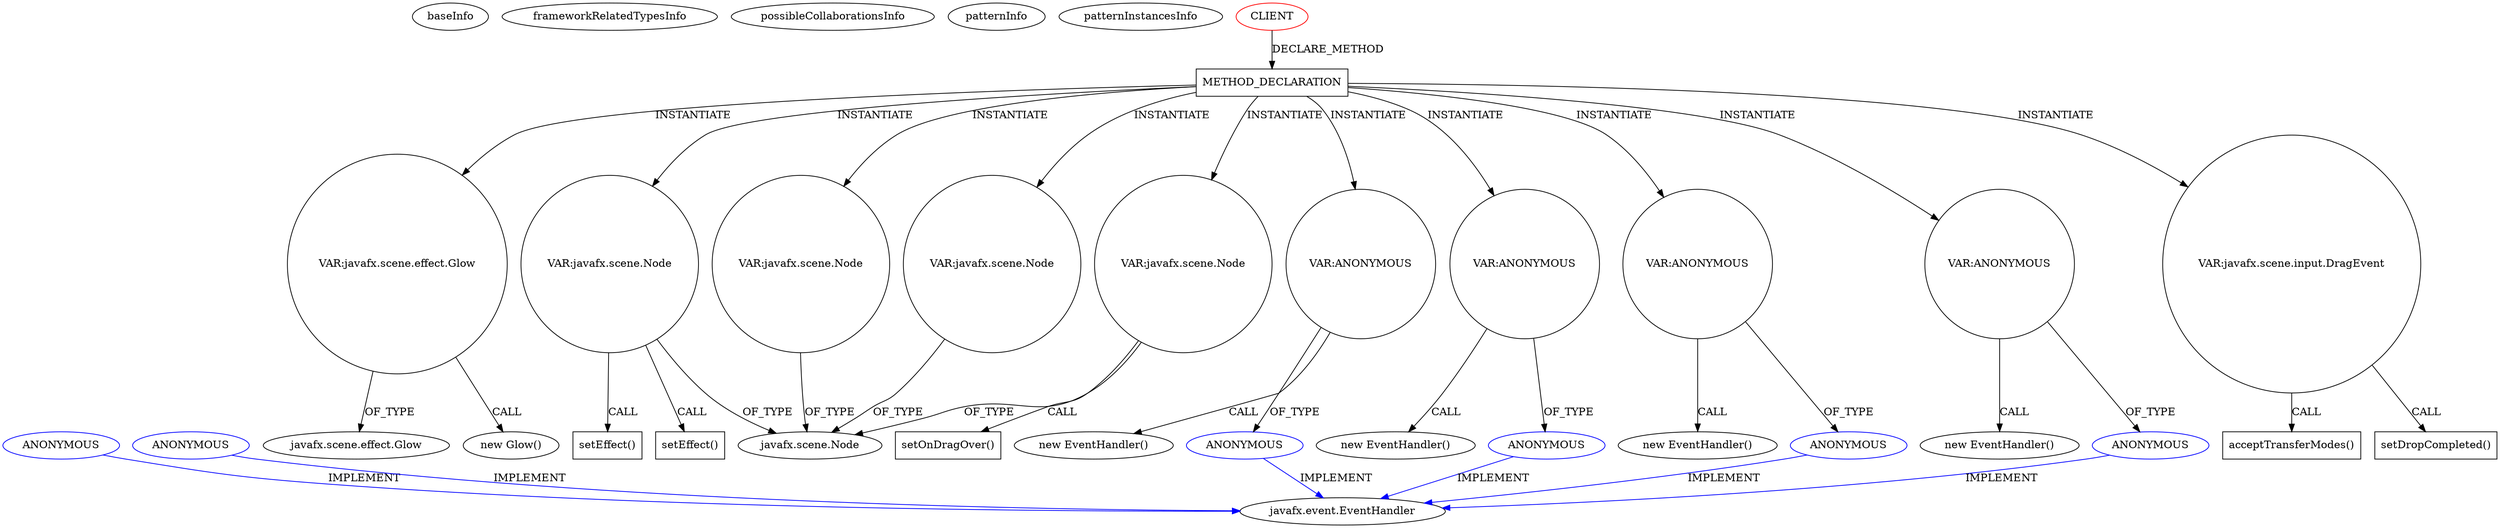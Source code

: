 digraph {
baseInfo[graphId=3670,category="pattern",isAnonymous=false,possibleRelation=false]
frameworkRelatedTypesInfo[]
possibleCollaborationsInfo[]
patternInfo[frequency=2.0,patternRootClient=0]
patternInstancesInfo[0="prashker-KingsSGF~/prashker-KingsSGF/KingsSGF-master/src/uiSam/ThingBowlView.java~ThingBowlView~3892",1="prashker-KingsSGF~/prashker-KingsSGF/KingsSGF-master/src/uiSam/HexTileView.java~HexTileView~3900"]
151[label="new Glow()",vertexType="CONSTRUCTOR_CALL",isFrameworkType=false]
152[label="VAR:javafx.scene.effect.Glow",vertexType="VARIABLE_EXPRESION",isFrameworkType=false,shape=circle]
104[label="METHOD_DECLARATION",vertexType="CLIENT_METHOD_DECLARATION",isFrameworkType=false,shape=box]
0[label="CLIENT",vertexType="ROOT_CLIENT_CLASS_DECLARATION",isFrameworkType=false,color=red]
166[label="VAR:javafx.scene.Node",vertexType="VARIABLE_EXPRESION",isFrameworkType=false,shape=circle]
81[label="javafx.scene.Node",vertexType="FRAMEWORK_CLASS_TYPE",isFrameworkType=false]
154[label="VAR:javafx.scene.Node",vertexType="VARIABLE_EXPRESION",isFrameworkType=false,shape=circle]
157[label="VAR:javafx.scene.Node",vertexType="VARIABLE_EXPRESION",isFrameworkType=false,shape=circle]
144[label="VAR:javafx.scene.Node",vertexType="VARIABLE_EXPRESION",isFrameworkType=false,shape=circle]
161[label="VAR:ANONYMOUS",vertexType="VARIABLE_EXPRESION",isFrameworkType=false,shape=circle]
162[label="ANONYMOUS",vertexType="REFERENCE_ANONYMOUS_DECLARATION",isFrameworkType=false,color=blue]
160[label="new EventHandler()",vertexType="CONSTRUCTOR_CALL",isFrameworkType=false]
148[label="VAR:ANONYMOUS",vertexType="VARIABLE_EXPRESION",isFrameworkType=false,shape=circle]
149[label="ANONYMOUS",vertexType="REFERENCE_ANONYMOUS_DECLARATION",isFrameworkType=false,color=blue]
147[label="new EventHandler()",vertexType="CONSTRUCTOR_CALL",isFrameworkType=false]
109[label="VAR:ANONYMOUS",vertexType="VARIABLE_EXPRESION",isFrameworkType=false,shape=circle]
110[label="ANONYMOUS",vertexType="REFERENCE_ANONYMOUS_DECLARATION",isFrameworkType=false,color=blue]
108[label="new EventHandler()",vertexType="CONSTRUCTOR_CALL",isFrameworkType=false]
170[label="VAR:ANONYMOUS",vertexType="VARIABLE_EXPRESION",isFrameworkType=false,shape=circle]
171[label="ANONYMOUS",vertexType="REFERENCE_ANONYMOUS_DECLARATION",isFrameworkType=false,color=blue]
169[label="new EventHandler()",vertexType="CONSTRUCTOR_CALL",isFrameworkType=false]
174[label="setEffect()",vertexType="INSIDE_CALL",isFrameworkType=false,shape=box]
155[label="setEffect()",vertexType="INSIDE_CALL",isFrameworkType=false,shape=box]
112[label="VAR:javafx.scene.input.DragEvent",vertexType="VARIABLE_EXPRESION",isFrameworkType=false,shape=circle]
140[label="setDropCompleted()",vertexType="INSIDE_CALL",isFrameworkType=false,shape=box]
158[label="setOnDragOver()",vertexType="INSIDE_CALL",isFrameworkType=false,shape=box]
153[label="javafx.scene.effect.Glow",vertexType="FRAMEWORK_CLASS_TYPE",isFrameworkType=false]
165[label="acceptTransferModes()",vertexType="INSIDE_CALL",isFrameworkType=false,shape=box]
85[label="javafx.event.EventHandler",vertexType="FRAMEWORK_INTERFACE_TYPE",isFrameworkType=false]
259[label="ANONYMOUS",vertexType="REFERENCE_ANONYMOUS_DECLARATION",isFrameworkType=false,color=blue]
188[label="ANONYMOUS",vertexType="REFERENCE_ANONYMOUS_DECLARATION",isFrameworkType=false,color=blue]
104->152[label="INSTANTIATE"]
148->149[label="OF_TYPE"]
104->154[label="INSTANTIATE"]
0->104[label="DECLARE_METHOD"]
170->169[label="CALL"]
112->165[label="CALL"]
152->153[label="OF_TYPE"]
166->81[label="OF_TYPE"]
104->166[label="INSTANTIATE"]
154->155[label="CALL"]
161->162[label="OF_TYPE"]
148->147[label="CALL"]
152->151[label="CALL"]
154->174[label="CALL"]
112->140[label="CALL"]
161->160[label="CALL"]
259->85[label="IMPLEMENT",color=blue]
109->108[label="CALL"]
104->112[label="INSTANTIATE"]
104->148[label="INSTANTIATE"]
104->157[label="INSTANTIATE"]
104->170[label="INSTANTIATE"]
104->144[label="INSTANTIATE"]
171->85[label="IMPLEMENT",color=blue]
157->158[label="CALL"]
149->85[label="IMPLEMENT",color=blue]
157->81[label="OF_TYPE"]
162->85[label="IMPLEMENT",color=blue]
154->81[label="OF_TYPE"]
109->110[label="OF_TYPE"]
110->85[label="IMPLEMENT",color=blue]
104->109[label="INSTANTIATE"]
104->161[label="INSTANTIATE"]
144->81[label="OF_TYPE"]
170->171[label="OF_TYPE"]
188->85[label="IMPLEMENT",color=blue]
}
